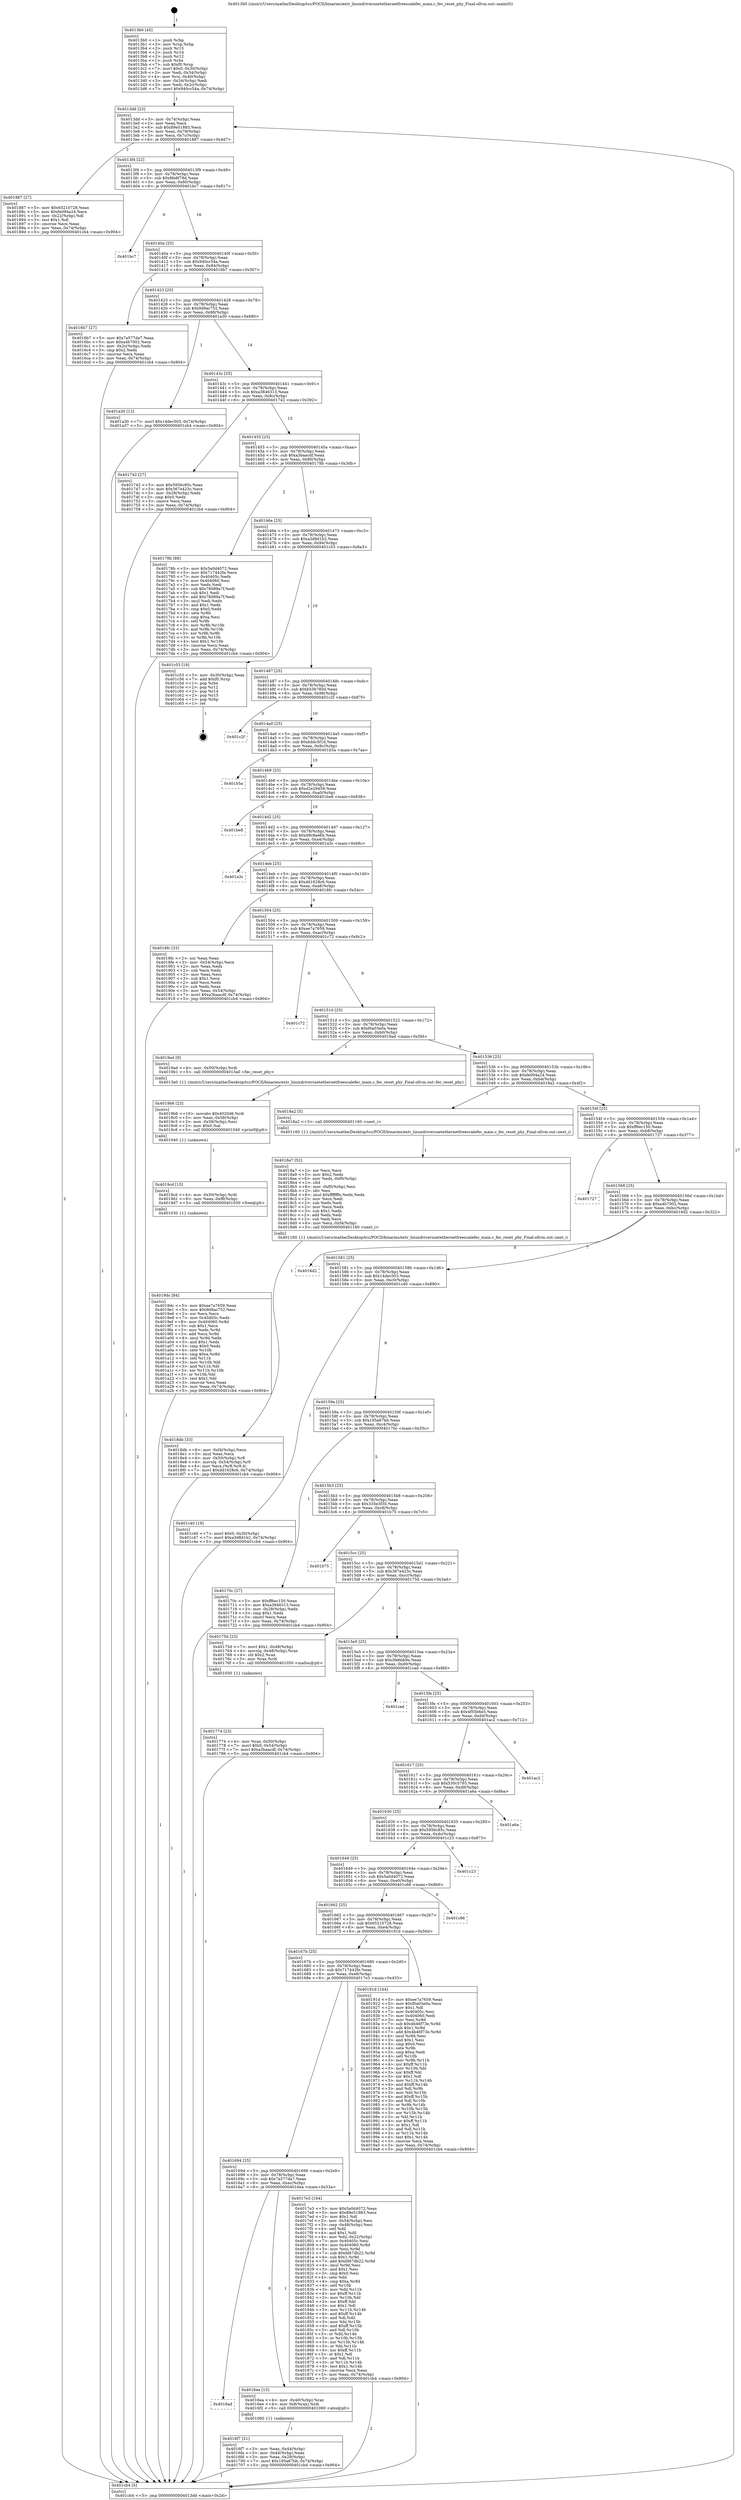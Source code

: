 digraph "0x4013b0" {
  label = "0x4013b0 (/mnt/c/Users/mathe/Desktop/tcc/POCII/binaries/extr_linuxdriversnetethernetfreescalefec_main.c_fec_reset_phy_Final-ollvm.out::main(0))"
  labelloc = "t"
  node[shape=record]

  Entry [label="",width=0.3,height=0.3,shape=circle,fillcolor=black,style=filled]
  "0x4013dd" [label="{
     0x4013dd [23]\l
     | [instrs]\l
     &nbsp;&nbsp;0x4013dd \<+3\>: mov -0x74(%rbp),%eax\l
     &nbsp;&nbsp;0x4013e0 \<+2\>: mov %eax,%ecx\l
     &nbsp;&nbsp;0x4013e2 \<+6\>: sub $0x89e51883,%ecx\l
     &nbsp;&nbsp;0x4013e8 \<+3\>: mov %eax,-0x78(%rbp)\l
     &nbsp;&nbsp;0x4013eb \<+3\>: mov %ecx,-0x7c(%rbp)\l
     &nbsp;&nbsp;0x4013ee \<+6\>: je 0000000000401887 \<main+0x4d7\>\l
  }"]
  "0x401887" [label="{
     0x401887 [27]\l
     | [instrs]\l
     &nbsp;&nbsp;0x401887 \<+5\>: mov $0x65210728,%eax\l
     &nbsp;&nbsp;0x40188c \<+5\>: mov $0xfe094a24,%ecx\l
     &nbsp;&nbsp;0x401891 \<+3\>: mov -0x22(%rbp),%dl\l
     &nbsp;&nbsp;0x401894 \<+3\>: test $0x1,%dl\l
     &nbsp;&nbsp;0x401897 \<+3\>: cmovne %ecx,%eax\l
     &nbsp;&nbsp;0x40189a \<+3\>: mov %eax,-0x74(%rbp)\l
     &nbsp;&nbsp;0x40189d \<+5\>: jmp 0000000000401cb4 \<main+0x904\>\l
  }"]
  "0x4013f4" [label="{
     0x4013f4 [22]\l
     | [instrs]\l
     &nbsp;&nbsp;0x4013f4 \<+5\>: jmp 00000000004013f9 \<main+0x49\>\l
     &nbsp;&nbsp;0x4013f9 \<+3\>: mov -0x78(%rbp),%eax\l
     &nbsp;&nbsp;0x4013fc \<+5\>: sub $0x8fe8f78d,%eax\l
     &nbsp;&nbsp;0x401401 \<+3\>: mov %eax,-0x80(%rbp)\l
     &nbsp;&nbsp;0x401404 \<+6\>: je 0000000000401bc7 \<main+0x817\>\l
  }"]
  Exit [label="",width=0.3,height=0.3,shape=circle,fillcolor=black,style=filled,peripheries=2]
  "0x401bc7" [label="{
     0x401bc7\l
  }", style=dashed]
  "0x40140a" [label="{
     0x40140a [25]\l
     | [instrs]\l
     &nbsp;&nbsp;0x40140a \<+5\>: jmp 000000000040140f \<main+0x5f\>\l
     &nbsp;&nbsp;0x40140f \<+3\>: mov -0x78(%rbp),%eax\l
     &nbsp;&nbsp;0x401412 \<+5\>: sub $0x940cc54a,%eax\l
     &nbsp;&nbsp;0x401417 \<+6\>: mov %eax,-0x84(%rbp)\l
     &nbsp;&nbsp;0x40141d \<+6\>: je 00000000004016b7 \<main+0x307\>\l
  }"]
  "0x4019dc" [label="{
     0x4019dc [84]\l
     | [instrs]\l
     &nbsp;&nbsp;0x4019dc \<+5\>: mov $0xee7a7659,%eax\l
     &nbsp;&nbsp;0x4019e1 \<+5\>: mov $0x9d9ac752,%esi\l
     &nbsp;&nbsp;0x4019e6 \<+2\>: xor %ecx,%ecx\l
     &nbsp;&nbsp;0x4019e8 \<+7\>: mov 0x40405c,%edx\l
     &nbsp;&nbsp;0x4019ef \<+8\>: mov 0x404060,%r8d\l
     &nbsp;&nbsp;0x4019f7 \<+3\>: sub $0x1,%ecx\l
     &nbsp;&nbsp;0x4019fa \<+3\>: mov %edx,%r9d\l
     &nbsp;&nbsp;0x4019fd \<+3\>: add %ecx,%r9d\l
     &nbsp;&nbsp;0x401a00 \<+4\>: imul %r9d,%edx\l
     &nbsp;&nbsp;0x401a04 \<+3\>: and $0x1,%edx\l
     &nbsp;&nbsp;0x401a07 \<+3\>: cmp $0x0,%edx\l
     &nbsp;&nbsp;0x401a0a \<+4\>: sete %r10b\l
     &nbsp;&nbsp;0x401a0e \<+4\>: cmp $0xa,%r8d\l
     &nbsp;&nbsp;0x401a12 \<+4\>: setl %r11b\l
     &nbsp;&nbsp;0x401a16 \<+3\>: mov %r10b,%bl\l
     &nbsp;&nbsp;0x401a19 \<+3\>: and %r11b,%bl\l
     &nbsp;&nbsp;0x401a1c \<+3\>: xor %r11b,%r10b\l
     &nbsp;&nbsp;0x401a1f \<+3\>: or %r10b,%bl\l
     &nbsp;&nbsp;0x401a22 \<+3\>: test $0x1,%bl\l
     &nbsp;&nbsp;0x401a25 \<+3\>: cmovne %esi,%eax\l
     &nbsp;&nbsp;0x401a28 \<+3\>: mov %eax,-0x74(%rbp)\l
     &nbsp;&nbsp;0x401a2b \<+5\>: jmp 0000000000401cb4 \<main+0x904\>\l
  }"]
  "0x4016b7" [label="{
     0x4016b7 [27]\l
     | [instrs]\l
     &nbsp;&nbsp;0x4016b7 \<+5\>: mov $0x7a577da7,%eax\l
     &nbsp;&nbsp;0x4016bc \<+5\>: mov $0xa4b7002,%ecx\l
     &nbsp;&nbsp;0x4016c1 \<+3\>: mov -0x2c(%rbp),%edx\l
     &nbsp;&nbsp;0x4016c4 \<+3\>: cmp $0x2,%edx\l
     &nbsp;&nbsp;0x4016c7 \<+3\>: cmovne %ecx,%eax\l
     &nbsp;&nbsp;0x4016ca \<+3\>: mov %eax,-0x74(%rbp)\l
     &nbsp;&nbsp;0x4016cd \<+5\>: jmp 0000000000401cb4 \<main+0x904\>\l
  }"]
  "0x401423" [label="{
     0x401423 [25]\l
     | [instrs]\l
     &nbsp;&nbsp;0x401423 \<+5\>: jmp 0000000000401428 \<main+0x78\>\l
     &nbsp;&nbsp;0x401428 \<+3\>: mov -0x78(%rbp),%eax\l
     &nbsp;&nbsp;0x40142b \<+5\>: sub $0x9d9ac752,%eax\l
     &nbsp;&nbsp;0x401430 \<+6\>: mov %eax,-0x88(%rbp)\l
     &nbsp;&nbsp;0x401436 \<+6\>: je 0000000000401a30 \<main+0x680\>\l
  }"]
  "0x401cb4" [label="{
     0x401cb4 [5]\l
     | [instrs]\l
     &nbsp;&nbsp;0x401cb4 \<+5\>: jmp 00000000004013dd \<main+0x2d\>\l
  }"]
  "0x4013b0" [label="{
     0x4013b0 [45]\l
     | [instrs]\l
     &nbsp;&nbsp;0x4013b0 \<+1\>: push %rbp\l
     &nbsp;&nbsp;0x4013b1 \<+3\>: mov %rsp,%rbp\l
     &nbsp;&nbsp;0x4013b4 \<+2\>: push %r15\l
     &nbsp;&nbsp;0x4013b6 \<+2\>: push %r14\l
     &nbsp;&nbsp;0x4013b8 \<+2\>: push %r12\l
     &nbsp;&nbsp;0x4013ba \<+1\>: push %rbx\l
     &nbsp;&nbsp;0x4013bb \<+7\>: sub $0xf0,%rsp\l
     &nbsp;&nbsp;0x4013c2 \<+7\>: movl $0x0,-0x30(%rbp)\l
     &nbsp;&nbsp;0x4013c9 \<+3\>: mov %edi,-0x34(%rbp)\l
     &nbsp;&nbsp;0x4013cc \<+4\>: mov %rsi,-0x40(%rbp)\l
     &nbsp;&nbsp;0x4013d0 \<+3\>: mov -0x34(%rbp),%edi\l
     &nbsp;&nbsp;0x4013d3 \<+3\>: mov %edi,-0x2c(%rbp)\l
     &nbsp;&nbsp;0x4013d6 \<+7\>: movl $0x940cc54a,-0x74(%rbp)\l
  }"]
  "0x4019cd" [label="{
     0x4019cd [15]\l
     | [instrs]\l
     &nbsp;&nbsp;0x4019cd \<+4\>: mov -0x50(%rbp),%rdi\l
     &nbsp;&nbsp;0x4019d1 \<+6\>: mov %eax,-0xf8(%rbp)\l
     &nbsp;&nbsp;0x4019d7 \<+5\>: call 0000000000401030 \<free@plt\>\l
     | [calls]\l
     &nbsp;&nbsp;0x401030 \{1\} (unknown)\l
  }"]
  "0x401a30" [label="{
     0x401a30 [12]\l
     | [instrs]\l
     &nbsp;&nbsp;0x401a30 \<+7\>: movl $0x14dec503,-0x74(%rbp)\l
     &nbsp;&nbsp;0x401a37 \<+5\>: jmp 0000000000401cb4 \<main+0x904\>\l
  }"]
  "0x40143c" [label="{
     0x40143c [25]\l
     | [instrs]\l
     &nbsp;&nbsp;0x40143c \<+5\>: jmp 0000000000401441 \<main+0x91\>\l
     &nbsp;&nbsp;0x401441 \<+3\>: mov -0x78(%rbp),%eax\l
     &nbsp;&nbsp;0x401444 \<+5\>: sub $0xa3846313,%eax\l
     &nbsp;&nbsp;0x401449 \<+6\>: mov %eax,-0x8c(%rbp)\l
     &nbsp;&nbsp;0x40144f \<+6\>: je 0000000000401742 \<main+0x392\>\l
  }"]
  "0x4019b6" [label="{
     0x4019b6 [23]\l
     | [instrs]\l
     &nbsp;&nbsp;0x4019b6 \<+10\>: movabs $0x4020d6,%rdi\l
     &nbsp;&nbsp;0x4019c0 \<+3\>: mov %eax,-0x58(%rbp)\l
     &nbsp;&nbsp;0x4019c3 \<+3\>: mov -0x58(%rbp),%esi\l
     &nbsp;&nbsp;0x4019c6 \<+2\>: mov $0x0,%al\l
     &nbsp;&nbsp;0x4019c8 \<+5\>: call 0000000000401040 \<printf@plt\>\l
     | [calls]\l
     &nbsp;&nbsp;0x401040 \{1\} (unknown)\l
  }"]
  "0x401742" [label="{
     0x401742 [27]\l
     | [instrs]\l
     &nbsp;&nbsp;0x401742 \<+5\>: mov $0x5956c85c,%eax\l
     &nbsp;&nbsp;0x401747 \<+5\>: mov $0x367e423c,%ecx\l
     &nbsp;&nbsp;0x40174c \<+3\>: mov -0x28(%rbp),%edx\l
     &nbsp;&nbsp;0x40174f \<+3\>: cmp $0x0,%edx\l
     &nbsp;&nbsp;0x401752 \<+3\>: cmove %ecx,%eax\l
     &nbsp;&nbsp;0x401755 \<+3\>: mov %eax,-0x74(%rbp)\l
     &nbsp;&nbsp;0x401758 \<+5\>: jmp 0000000000401cb4 \<main+0x904\>\l
  }"]
  "0x401455" [label="{
     0x401455 [25]\l
     | [instrs]\l
     &nbsp;&nbsp;0x401455 \<+5\>: jmp 000000000040145a \<main+0xaa\>\l
     &nbsp;&nbsp;0x40145a \<+3\>: mov -0x78(%rbp),%eax\l
     &nbsp;&nbsp;0x40145d \<+5\>: sub $0xa3baacdf,%eax\l
     &nbsp;&nbsp;0x401462 \<+6\>: mov %eax,-0x90(%rbp)\l
     &nbsp;&nbsp;0x401468 \<+6\>: je 000000000040178b \<main+0x3db\>\l
  }"]
  "0x4018db" [label="{
     0x4018db [33]\l
     | [instrs]\l
     &nbsp;&nbsp;0x4018db \<+6\>: mov -0xf4(%rbp),%ecx\l
     &nbsp;&nbsp;0x4018e1 \<+3\>: imul %eax,%ecx\l
     &nbsp;&nbsp;0x4018e4 \<+4\>: mov -0x50(%rbp),%r8\l
     &nbsp;&nbsp;0x4018e8 \<+4\>: movslq -0x54(%rbp),%r9\l
     &nbsp;&nbsp;0x4018ec \<+4\>: mov %ecx,(%r8,%r9,4)\l
     &nbsp;&nbsp;0x4018f0 \<+7\>: movl $0xdd1628c6,-0x74(%rbp)\l
     &nbsp;&nbsp;0x4018f7 \<+5\>: jmp 0000000000401cb4 \<main+0x904\>\l
  }"]
  "0x40178b" [label="{
     0x40178b [88]\l
     | [instrs]\l
     &nbsp;&nbsp;0x40178b \<+5\>: mov $0x5a0d4072,%eax\l
     &nbsp;&nbsp;0x401790 \<+5\>: mov $0x717442fe,%ecx\l
     &nbsp;&nbsp;0x401795 \<+7\>: mov 0x40405c,%edx\l
     &nbsp;&nbsp;0x40179c \<+7\>: mov 0x404060,%esi\l
     &nbsp;&nbsp;0x4017a3 \<+2\>: mov %edx,%edi\l
     &nbsp;&nbsp;0x4017a5 \<+6\>: sub $0x76089a7f,%edi\l
     &nbsp;&nbsp;0x4017ab \<+3\>: sub $0x1,%edi\l
     &nbsp;&nbsp;0x4017ae \<+6\>: add $0x76089a7f,%edi\l
     &nbsp;&nbsp;0x4017b4 \<+3\>: imul %edi,%edx\l
     &nbsp;&nbsp;0x4017b7 \<+3\>: and $0x1,%edx\l
     &nbsp;&nbsp;0x4017ba \<+3\>: cmp $0x0,%edx\l
     &nbsp;&nbsp;0x4017bd \<+4\>: sete %r8b\l
     &nbsp;&nbsp;0x4017c1 \<+3\>: cmp $0xa,%esi\l
     &nbsp;&nbsp;0x4017c4 \<+4\>: setl %r9b\l
     &nbsp;&nbsp;0x4017c8 \<+3\>: mov %r8b,%r10b\l
     &nbsp;&nbsp;0x4017cb \<+3\>: and %r9b,%r10b\l
     &nbsp;&nbsp;0x4017ce \<+3\>: xor %r9b,%r8b\l
     &nbsp;&nbsp;0x4017d1 \<+3\>: or %r8b,%r10b\l
     &nbsp;&nbsp;0x4017d4 \<+4\>: test $0x1,%r10b\l
     &nbsp;&nbsp;0x4017d8 \<+3\>: cmovne %ecx,%eax\l
     &nbsp;&nbsp;0x4017db \<+3\>: mov %eax,-0x74(%rbp)\l
     &nbsp;&nbsp;0x4017de \<+5\>: jmp 0000000000401cb4 \<main+0x904\>\l
  }"]
  "0x40146e" [label="{
     0x40146e [25]\l
     | [instrs]\l
     &nbsp;&nbsp;0x40146e \<+5\>: jmp 0000000000401473 \<main+0xc3\>\l
     &nbsp;&nbsp;0x401473 \<+3\>: mov -0x78(%rbp),%eax\l
     &nbsp;&nbsp;0x401476 \<+5\>: sub $0xa3d8d1b2,%eax\l
     &nbsp;&nbsp;0x40147b \<+6\>: mov %eax,-0x94(%rbp)\l
     &nbsp;&nbsp;0x401481 \<+6\>: je 0000000000401c53 \<main+0x8a3\>\l
  }"]
  "0x4018a7" [label="{
     0x4018a7 [52]\l
     | [instrs]\l
     &nbsp;&nbsp;0x4018a7 \<+2\>: xor %ecx,%ecx\l
     &nbsp;&nbsp;0x4018a9 \<+5\>: mov $0x2,%edx\l
     &nbsp;&nbsp;0x4018ae \<+6\>: mov %edx,-0xf0(%rbp)\l
     &nbsp;&nbsp;0x4018b4 \<+1\>: cltd\l
     &nbsp;&nbsp;0x4018b5 \<+6\>: mov -0xf0(%rbp),%esi\l
     &nbsp;&nbsp;0x4018bb \<+2\>: idiv %esi\l
     &nbsp;&nbsp;0x4018bd \<+6\>: imul $0xfffffffe,%edx,%edx\l
     &nbsp;&nbsp;0x4018c3 \<+2\>: mov %ecx,%edi\l
     &nbsp;&nbsp;0x4018c5 \<+2\>: sub %edx,%edi\l
     &nbsp;&nbsp;0x4018c7 \<+2\>: mov %ecx,%edx\l
     &nbsp;&nbsp;0x4018c9 \<+3\>: sub $0x1,%edx\l
     &nbsp;&nbsp;0x4018cc \<+2\>: add %edx,%edi\l
     &nbsp;&nbsp;0x4018ce \<+2\>: sub %edi,%ecx\l
     &nbsp;&nbsp;0x4018d0 \<+6\>: mov %ecx,-0xf4(%rbp)\l
     &nbsp;&nbsp;0x4018d6 \<+5\>: call 0000000000401160 \<next_i\>\l
     | [calls]\l
     &nbsp;&nbsp;0x401160 \{1\} (/mnt/c/Users/mathe/Desktop/tcc/POCII/binaries/extr_linuxdriversnetethernetfreescalefec_main.c_fec_reset_phy_Final-ollvm.out::next_i)\l
  }"]
  "0x401c53" [label="{
     0x401c53 [19]\l
     | [instrs]\l
     &nbsp;&nbsp;0x401c53 \<+3\>: mov -0x30(%rbp),%eax\l
     &nbsp;&nbsp;0x401c56 \<+7\>: add $0xf0,%rsp\l
     &nbsp;&nbsp;0x401c5d \<+1\>: pop %rbx\l
     &nbsp;&nbsp;0x401c5e \<+2\>: pop %r12\l
     &nbsp;&nbsp;0x401c60 \<+2\>: pop %r14\l
     &nbsp;&nbsp;0x401c62 \<+2\>: pop %r15\l
     &nbsp;&nbsp;0x401c64 \<+1\>: pop %rbp\l
     &nbsp;&nbsp;0x401c65 \<+1\>: ret\l
  }"]
  "0x401487" [label="{
     0x401487 [25]\l
     | [instrs]\l
     &nbsp;&nbsp;0x401487 \<+5\>: jmp 000000000040148c \<main+0xdc\>\l
     &nbsp;&nbsp;0x40148c \<+3\>: mov -0x78(%rbp),%eax\l
     &nbsp;&nbsp;0x40148f \<+5\>: sub $0xb536780d,%eax\l
     &nbsp;&nbsp;0x401494 \<+6\>: mov %eax,-0x98(%rbp)\l
     &nbsp;&nbsp;0x40149a \<+6\>: je 0000000000401c2f \<main+0x87f\>\l
  }"]
  "0x401774" [label="{
     0x401774 [23]\l
     | [instrs]\l
     &nbsp;&nbsp;0x401774 \<+4\>: mov %rax,-0x50(%rbp)\l
     &nbsp;&nbsp;0x401778 \<+7\>: movl $0x0,-0x54(%rbp)\l
     &nbsp;&nbsp;0x40177f \<+7\>: movl $0xa3baacdf,-0x74(%rbp)\l
     &nbsp;&nbsp;0x401786 \<+5\>: jmp 0000000000401cb4 \<main+0x904\>\l
  }"]
  "0x401c2f" [label="{
     0x401c2f\l
  }", style=dashed]
  "0x4014a0" [label="{
     0x4014a0 [25]\l
     | [instrs]\l
     &nbsp;&nbsp;0x4014a0 \<+5\>: jmp 00000000004014a5 \<main+0xf5\>\l
     &nbsp;&nbsp;0x4014a5 \<+3\>: mov -0x78(%rbp),%eax\l
     &nbsp;&nbsp;0x4014a8 \<+5\>: sub $0xbddc5f1d,%eax\l
     &nbsp;&nbsp;0x4014ad \<+6\>: mov %eax,-0x9c(%rbp)\l
     &nbsp;&nbsp;0x4014b3 \<+6\>: je 0000000000401b5a \<main+0x7aa\>\l
  }"]
  "0x4016f7" [label="{
     0x4016f7 [21]\l
     | [instrs]\l
     &nbsp;&nbsp;0x4016f7 \<+3\>: mov %eax,-0x44(%rbp)\l
     &nbsp;&nbsp;0x4016fa \<+3\>: mov -0x44(%rbp),%eax\l
     &nbsp;&nbsp;0x4016fd \<+3\>: mov %eax,-0x28(%rbp)\l
     &nbsp;&nbsp;0x401700 \<+7\>: movl $0x195a67bb,-0x74(%rbp)\l
     &nbsp;&nbsp;0x401707 \<+5\>: jmp 0000000000401cb4 \<main+0x904\>\l
  }"]
  "0x401b5a" [label="{
     0x401b5a\l
  }", style=dashed]
  "0x4014b9" [label="{
     0x4014b9 [25]\l
     | [instrs]\l
     &nbsp;&nbsp;0x4014b9 \<+5\>: jmp 00000000004014be \<main+0x10e\>\l
     &nbsp;&nbsp;0x4014be \<+3\>: mov -0x78(%rbp),%eax\l
     &nbsp;&nbsp;0x4014c1 \<+5\>: sub $0xd2e29459,%eax\l
     &nbsp;&nbsp;0x4014c6 \<+6\>: mov %eax,-0xa0(%rbp)\l
     &nbsp;&nbsp;0x4014cc \<+6\>: je 0000000000401be8 \<main+0x838\>\l
  }"]
  "0x4016ad" [label="{
     0x4016ad\l
  }", style=dashed]
  "0x401be8" [label="{
     0x401be8\l
  }", style=dashed]
  "0x4014d2" [label="{
     0x4014d2 [25]\l
     | [instrs]\l
     &nbsp;&nbsp;0x4014d2 \<+5\>: jmp 00000000004014d7 \<main+0x127\>\l
     &nbsp;&nbsp;0x4014d7 \<+3\>: mov -0x78(%rbp),%eax\l
     &nbsp;&nbsp;0x4014da \<+5\>: sub $0xd9c8ae6b,%eax\l
     &nbsp;&nbsp;0x4014df \<+6\>: mov %eax,-0xa4(%rbp)\l
     &nbsp;&nbsp;0x4014e5 \<+6\>: je 0000000000401a3c \<main+0x68c\>\l
  }"]
  "0x4016ea" [label="{
     0x4016ea [13]\l
     | [instrs]\l
     &nbsp;&nbsp;0x4016ea \<+4\>: mov -0x40(%rbp),%rax\l
     &nbsp;&nbsp;0x4016ee \<+4\>: mov 0x8(%rax),%rdi\l
     &nbsp;&nbsp;0x4016f2 \<+5\>: call 0000000000401060 \<atoi@plt\>\l
     | [calls]\l
     &nbsp;&nbsp;0x401060 \{1\} (unknown)\l
  }"]
  "0x401a3c" [label="{
     0x401a3c\l
  }", style=dashed]
  "0x4014eb" [label="{
     0x4014eb [25]\l
     | [instrs]\l
     &nbsp;&nbsp;0x4014eb \<+5\>: jmp 00000000004014f0 \<main+0x140\>\l
     &nbsp;&nbsp;0x4014f0 \<+3\>: mov -0x78(%rbp),%eax\l
     &nbsp;&nbsp;0x4014f3 \<+5\>: sub $0xdd1628c6,%eax\l
     &nbsp;&nbsp;0x4014f8 \<+6\>: mov %eax,-0xa8(%rbp)\l
     &nbsp;&nbsp;0x4014fe \<+6\>: je 00000000004018fc \<main+0x54c\>\l
  }"]
  "0x401694" [label="{
     0x401694 [25]\l
     | [instrs]\l
     &nbsp;&nbsp;0x401694 \<+5\>: jmp 0000000000401699 \<main+0x2e9\>\l
     &nbsp;&nbsp;0x401699 \<+3\>: mov -0x78(%rbp),%eax\l
     &nbsp;&nbsp;0x40169c \<+5\>: sub $0x7a577da7,%eax\l
     &nbsp;&nbsp;0x4016a1 \<+6\>: mov %eax,-0xec(%rbp)\l
     &nbsp;&nbsp;0x4016a7 \<+6\>: je 00000000004016ea \<main+0x33a\>\l
  }"]
  "0x4018fc" [label="{
     0x4018fc [33]\l
     | [instrs]\l
     &nbsp;&nbsp;0x4018fc \<+2\>: xor %eax,%eax\l
     &nbsp;&nbsp;0x4018fe \<+3\>: mov -0x54(%rbp),%ecx\l
     &nbsp;&nbsp;0x401901 \<+2\>: mov %eax,%edx\l
     &nbsp;&nbsp;0x401903 \<+2\>: sub %ecx,%edx\l
     &nbsp;&nbsp;0x401905 \<+2\>: mov %eax,%ecx\l
     &nbsp;&nbsp;0x401907 \<+3\>: sub $0x1,%ecx\l
     &nbsp;&nbsp;0x40190a \<+2\>: add %ecx,%edx\l
     &nbsp;&nbsp;0x40190c \<+2\>: sub %edx,%eax\l
     &nbsp;&nbsp;0x40190e \<+3\>: mov %eax,-0x54(%rbp)\l
     &nbsp;&nbsp;0x401911 \<+7\>: movl $0xa3baacdf,-0x74(%rbp)\l
     &nbsp;&nbsp;0x401918 \<+5\>: jmp 0000000000401cb4 \<main+0x904\>\l
  }"]
  "0x401504" [label="{
     0x401504 [25]\l
     | [instrs]\l
     &nbsp;&nbsp;0x401504 \<+5\>: jmp 0000000000401509 \<main+0x159\>\l
     &nbsp;&nbsp;0x401509 \<+3\>: mov -0x78(%rbp),%eax\l
     &nbsp;&nbsp;0x40150c \<+5\>: sub $0xee7a7659,%eax\l
     &nbsp;&nbsp;0x401511 \<+6\>: mov %eax,-0xac(%rbp)\l
     &nbsp;&nbsp;0x401517 \<+6\>: je 0000000000401c72 \<main+0x8c2\>\l
  }"]
  "0x4017e3" [label="{
     0x4017e3 [164]\l
     | [instrs]\l
     &nbsp;&nbsp;0x4017e3 \<+5\>: mov $0x5a0d4072,%eax\l
     &nbsp;&nbsp;0x4017e8 \<+5\>: mov $0x89e51883,%ecx\l
     &nbsp;&nbsp;0x4017ed \<+2\>: mov $0x1,%dl\l
     &nbsp;&nbsp;0x4017ef \<+3\>: mov -0x54(%rbp),%esi\l
     &nbsp;&nbsp;0x4017f2 \<+3\>: cmp -0x48(%rbp),%esi\l
     &nbsp;&nbsp;0x4017f5 \<+4\>: setl %dil\l
     &nbsp;&nbsp;0x4017f9 \<+4\>: and $0x1,%dil\l
     &nbsp;&nbsp;0x4017fd \<+4\>: mov %dil,-0x22(%rbp)\l
     &nbsp;&nbsp;0x401801 \<+7\>: mov 0x40405c,%esi\l
     &nbsp;&nbsp;0x401808 \<+8\>: mov 0x404060,%r8d\l
     &nbsp;&nbsp;0x401810 \<+3\>: mov %esi,%r9d\l
     &nbsp;&nbsp;0x401813 \<+7\>: sub $0xfd67db22,%r9d\l
     &nbsp;&nbsp;0x40181a \<+4\>: sub $0x1,%r9d\l
     &nbsp;&nbsp;0x40181e \<+7\>: add $0xfd67db22,%r9d\l
     &nbsp;&nbsp;0x401825 \<+4\>: imul %r9d,%esi\l
     &nbsp;&nbsp;0x401829 \<+3\>: and $0x1,%esi\l
     &nbsp;&nbsp;0x40182c \<+3\>: cmp $0x0,%esi\l
     &nbsp;&nbsp;0x40182f \<+4\>: sete %dil\l
     &nbsp;&nbsp;0x401833 \<+4\>: cmp $0xa,%r8d\l
     &nbsp;&nbsp;0x401837 \<+4\>: setl %r10b\l
     &nbsp;&nbsp;0x40183b \<+3\>: mov %dil,%r11b\l
     &nbsp;&nbsp;0x40183e \<+4\>: xor $0xff,%r11b\l
     &nbsp;&nbsp;0x401842 \<+3\>: mov %r10b,%bl\l
     &nbsp;&nbsp;0x401845 \<+3\>: xor $0xff,%bl\l
     &nbsp;&nbsp;0x401848 \<+3\>: xor $0x1,%dl\l
     &nbsp;&nbsp;0x40184b \<+3\>: mov %r11b,%r14b\l
     &nbsp;&nbsp;0x40184e \<+4\>: and $0xff,%r14b\l
     &nbsp;&nbsp;0x401852 \<+3\>: and %dl,%dil\l
     &nbsp;&nbsp;0x401855 \<+3\>: mov %bl,%r15b\l
     &nbsp;&nbsp;0x401858 \<+4\>: and $0xff,%r15b\l
     &nbsp;&nbsp;0x40185c \<+3\>: and %dl,%r10b\l
     &nbsp;&nbsp;0x40185f \<+3\>: or %dil,%r14b\l
     &nbsp;&nbsp;0x401862 \<+3\>: or %r10b,%r15b\l
     &nbsp;&nbsp;0x401865 \<+3\>: xor %r15b,%r14b\l
     &nbsp;&nbsp;0x401868 \<+3\>: or %bl,%r11b\l
     &nbsp;&nbsp;0x40186b \<+4\>: xor $0xff,%r11b\l
     &nbsp;&nbsp;0x40186f \<+3\>: or $0x1,%dl\l
     &nbsp;&nbsp;0x401872 \<+3\>: and %dl,%r11b\l
     &nbsp;&nbsp;0x401875 \<+3\>: or %r11b,%r14b\l
     &nbsp;&nbsp;0x401878 \<+4\>: test $0x1,%r14b\l
     &nbsp;&nbsp;0x40187c \<+3\>: cmovne %ecx,%eax\l
     &nbsp;&nbsp;0x40187f \<+3\>: mov %eax,-0x74(%rbp)\l
     &nbsp;&nbsp;0x401882 \<+5\>: jmp 0000000000401cb4 \<main+0x904\>\l
  }"]
  "0x401c72" [label="{
     0x401c72\l
  }", style=dashed]
  "0x40151d" [label="{
     0x40151d [25]\l
     | [instrs]\l
     &nbsp;&nbsp;0x40151d \<+5\>: jmp 0000000000401522 \<main+0x172\>\l
     &nbsp;&nbsp;0x401522 \<+3\>: mov -0x78(%rbp),%eax\l
     &nbsp;&nbsp;0x401525 \<+5\>: sub $0xf0a03e0a,%eax\l
     &nbsp;&nbsp;0x40152a \<+6\>: mov %eax,-0xb0(%rbp)\l
     &nbsp;&nbsp;0x401530 \<+6\>: je 00000000004019ad \<main+0x5fd\>\l
  }"]
  "0x40167b" [label="{
     0x40167b [25]\l
     | [instrs]\l
     &nbsp;&nbsp;0x40167b \<+5\>: jmp 0000000000401680 \<main+0x2d0\>\l
     &nbsp;&nbsp;0x401680 \<+3\>: mov -0x78(%rbp),%eax\l
     &nbsp;&nbsp;0x401683 \<+5\>: sub $0x717442fe,%eax\l
     &nbsp;&nbsp;0x401688 \<+6\>: mov %eax,-0xe8(%rbp)\l
     &nbsp;&nbsp;0x40168e \<+6\>: je 00000000004017e3 \<main+0x433\>\l
  }"]
  "0x4019ad" [label="{
     0x4019ad [9]\l
     | [instrs]\l
     &nbsp;&nbsp;0x4019ad \<+4\>: mov -0x50(%rbp),%rdi\l
     &nbsp;&nbsp;0x4019b1 \<+5\>: call 00000000004013a0 \<fec_reset_phy\>\l
     | [calls]\l
     &nbsp;&nbsp;0x4013a0 \{1\} (/mnt/c/Users/mathe/Desktop/tcc/POCII/binaries/extr_linuxdriversnetethernetfreescalefec_main.c_fec_reset_phy_Final-ollvm.out::fec_reset_phy)\l
  }"]
  "0x401536" [label="{
     0x401536 [25]\l
     | [instrs]\l
     &nbsp;&nbsp;0x401536 \<+5\>: jmp 000000000040153b \<main+0x18b\>\l
     &nbsp;&nbsp;0x40153b \<+3\>: mov -0x78(%rbp),%eax\l
     &nbsp;&nbsp;0x40153e \<+5\>: sub $0xfe094a24,%eax\l
     &nbsp;&nbsp;0x401543 \<+6\>: mov %eax,-0xb4(%rbp)\l
     &nbsp;&nbsp;0x401549 \<+6\>: je 00000000004018a2 \<main+0x4f2\>\l
  }"]
  "0x40191d" [label="{
     0x40191d [144]\l
     | [instrs]\l
     &nbsp;&nbsp;0x40191d \<+5\>: mov $0xee7a7659,%eax\l
     &nbsp;&nbsp;0x401922 \<+5\>: mov $0xf0a03e0a,%ecx\l
     &nbsp;&nbsp;0x401927 \<+2\>: mov $0x1,%dl\l
     &nbsp;&nbsp;0x401929 \<+7\>: mov 0x40405c,%esi\l
     &nbsp;&nbsp;0x401930 \<+7\>: mov 0x404060,%edi\l
     &nbsp;&nbsp;0x401937 \<+3\>: mov %esi,%r8d\l
     &nbsp;&nbsp;0x40193a \<+7\>: sub $0x4b46f73e,%r8d\l
     &nbsp;&nbsp;0x401941 \<+4\>: sub $0x1,%r8d\l
     &nbsp;&nbsp;0x401945 \<+7\>: add $0x4b46f73e,%r8d\l
     &nbsp;&nbsp;0x40194c \<+4\>: imul %r8d,%esi\l
     &nbsp;&nbsp;0x401950 \<+3\>: and $0x1,%esi\l
     &nbsp;&nbsp;0x401953 \<+3\>: cmp $0x0,%esi\l
     &nbsp;&nbsp;0x401956 \<+4\>: sete %r9b\l
     &nbsp;&nbsp;0x40195a \<+3\>: cmp $0xa,%edi\l
     &nbsp;&nbsp;0x40195d \<+4\>: setl %r10b\l
     &nbsp;&nbsp;0x401961 \<+3\>: mov %r9b,%r11b\l
     &nbsp;&nbsp;0x401964 \<+4\>: xor $0xff,%r11b\l
     &nbsp;&nbsp;0x401968 \<+3\>: mov %r10b,%bl\l
     &nbsp;&nbsp;0x40196b \<+3\>: xor $0xff,%bl\l
     &nbsp;&nbsp;0x40196e \<+3\>: xor $0x1,%dl\l
     &nbsp;&nbsp;0x401971 \<+3\>: mov %r11b,%r14b\l
     &nbsp;&nbsp;0x401974 \<+4\>: and $0xff,%r14b\l
     &nbsp;&nbsp;0x401978 \<+3\>: and %dl,%r9b\l
     &nbsp;&nbsp;0x40197b \<+3\>: mov %bl,%r15b\l
     &nbsp;&nbsp;0x40197e \<+4\>: and $0xff,%r15b\l
     &nbsp;&nbsp;0x401982 \<+3\>: and %dl,%r10b\l
     &nbsp;&nbsp;0x401985 \<+3\>: or %r9b,%r14b\l
     &nbsp;&nbsp;0x401988 \<+3\>: or %r10b,%r15b\l
     &nbsp;&nbsp;0x40198b \<+3\>: xor %r15b,%r14b\l
     &nbsp;&nbsp;0x40198e \<+3\>: or %bl,%r11b\l
     &nbsp;&nbsp;0x401991 \<+4\>: xor $0xff,%r11b\l
     &nbsp;&nbsp;0x401995 \<+3\>: or $0x1,%dl\l
     &nbsp;&nbsp;0x401998 \<+3\>: and %dl,%r11b\l
     &nbsp;&nbsp;0x40199b \<+3\>: or %r11b,%r14b\l
     &nbsp;&nbsp;0x40199e \<+4\>: test $0x1,%r14b\l
     &nbsp;&nbsp;0x4019a2 \<+3\>: cmovne %ecx,%eax\l
     &nbsp;&nbsp;0x4019a5 \<+3\>: mov %eax,-0x74(%rbp)\l
     &nbsp;&nbsp;0x4019a8 \<+5\>: jmp 0000000000401cb4 \<main+0x904\>\l
  }"]
  "0x4018a2" [label="{
     0x4018a2 [5]\l
     | [instrs]\l
     &nbsp;&nbsp;0x4018a2 \<+5\>: call 0000000000401160 \<next_i\>\l
     | [calls]\l
     &nbsp;&nbsp;0x401160 \{1\} (/mnt/c/Users/mathe/Desktop/tcc/POCII/binaries/extr_linuxdriversnetethernetfreescalefec_main.c_fec_reset_phy_Final-ollvm.out::next_i)\l
  }"]
  "0x40154f" [label="{
     0x40154f [25]\l
     | [instrs]\l
     &nbsp;&nbsp;0x40154f \<+5\>: jmp 0000000000401554 \<main+0x1a4\>\l
     &nbsp;&nbsp;0x401554 \<+3\>: mov -0x78(%rbp),%eax\l
     &nbsp;&nbsp;0x401557 \<+5\>: sub $0xff6ec150,%eax\l
     &nbsp;&nbsp;0x40155c \<+6\>: mov %eax,-0xb8(%rbp)\l
     &nbsp;&nbsp;0x401562 \<+6\>: je 0000000000401727 \<main+0x377\>\l
  }"]
  "0x401662" [label="{
     0x401662 [25]\l
     | [instrs]\l
     &nbsp;&nbsp;0x401662 \<+5\>: jmp 0000000000401667 \<main+0x2b7\>\l
     &nbsp;&nbsp;0x401667 \<+3\>: mov -0x78(%rbp),%eax\l
     &nbsp;&nbsp;0x40166a \<+5\>: sub $0x65210728,%eax\l
     &nbsp;&nbsp;0x40166f \<+6\>: mov %eax,-0xe4(%rbp)\l
     &nbsp;&nbsp;0x401675 \<+6\>: je 000000000040191d \<main+0x56d\>\l
  }"]
  "0x401727" [label="{
     0x401727\l
  }", style=dashed]
  "0x401568" [label="{
     0x401568 [25]\l
     | [instrs]\l
     &nbsp;&nbsp;0x401568 \<+5\>: jmp 000000000040156d \<main+0x1bd\>\l
     &nbsp;&nbsp;0x40156d \<+3\>: mov -0x78(%rbp),%eax\l
     &nbsp;&nbsp;0x401570 \<+5\>: sub $0xa4b7002,%eax\l
     &nbsp;&nbsp;0x401575 \<+6\>: mov %eax,-0xbc(%rbp)\l
     &nbsp;&nbsp;0x40157b \<+6\>: je 00000000004016d2 \<main+0x322\>\l
  }"]
  "0x401c66" [label="{
     0x401c66\l
  }", style=dashed]
  "0x4016d2" [label="{
     0x4016d2\l
  }", style=dashed]
  "0x401581" [label="{
     0x401581 [25]\l
     | [instrs]\l
     &nbsp;&nbsp;0x401581 \<+5\>: jmp 0000000000401586 \<main+0x1d6\>\l
     &nbsp;&nbsp;0x401586 \<+3\>: mov -0x78(%rbp),%eax\l
     &nbsp;&nbsp;0x401589 \<+5\>: sub $0x14dec503,%eax\l
     &nbsp;&nbsp;0x40158e \<+6\>: mov %eax,-0xc0(%rbp)\l
     &nbsp;&nbsp;0x401594 \<+6\>: je 0000000000401c40 \<main+0x890\>\l
  }"]
  "0x401649" [label="{
     0x401649 [25]\l
     | [instrs]\l
     &nbsp;&nbsp;0x401649 \<+5\>: jmp 000000000040164e \<main+0x29e\>\l
     &nbsp;&nbsp;0x40164e \<+3\>: mov -0x78(%rbp),%eax\l
     &nbsp;&nbsp;0x401651 \<+5\>: sub $0x5a0d4072,%eax\l
     &nbsp;&nbsp;0x401656 \<+6\>: mov %eax,-0xe0(%rbp)\l
     &nbsp;&nbsp;0x40165c \<+6\>: je 0000000000401c66 \<main+0x8b6\>\l
  }"]
  "0x401c40" [label="{
     0x401c40 [19]\l
     | [instrs]\l
     &nbsp;&nbsp;0x401c40 \<+7\>: movl $0x0,-0x30(%rbp)\l
     &nbsp;&nbsp;0x401c47 \<+7\>: movl $0xa3d8d1b2,-0x74(%rbp)\l
     &nbsp;&nbsp;0x401c4e \<+5\>: jmp 0000000000401cb4 \<main+0x904\>\l
  }"]
  "0x40159a" [label="{
     0x40159a [25]\l
     | [instrs]\l
     &nbsp;&nbsp;0x40159a \<+5\>: jmp 000000000040159f \<main+0x1ef\>\l
     &nbsp;&nbsp;0x40159f \<+3\>: mov -0x78(%rbp),%eax\l
     &nbsp;&nbsp;0x4015a2 \<+5\>: sub $0x195a67bb,%eax\l
     &nbsp;&nbsp;0x4015a7 \<+6\>: mov %eax,-0xc4(%rbp)\l
     &nbsp;&nbsp;0x4015ad \<+6\>: je 000000000040170c \<main+0x35c\>\l
  }"]
  "0x401c23" [label="{
     0x401c23\l
  }", style=dashed]
  "0x40170c" [label="{
     0x40170c [27]\l
     | [instrs]\l
     &nbsp;&nbsp;0x40170c \<+5\>: mov $0xff6ec150,%eax\l
     &nbsp;&nbsp;0x401711 \<+5\>: mov $0xa3846313,%ecx\l
     &nbsp;&nbsp;0x401716 \<+3\>: mov -0x28(%rbp),%edx\l
     &nbsp;&nbsp;0x401719 \<+3\>: cmp $0x1,%edx\l
     &nbsp;&nbsp;0x40171c \<+3\>: cmovl %ecx,%eax\l
     &nbsp;&nbsp;0x40171f \<+3\>: mov %eax,-0x74(%rbp)\l
     &nbsp;&nbsp;0x401722 \<+5\>: jmp 0000000000401cb4 \<main+0x904\>\l
  }"]
  "0x4015b3" [label="{
     0x4015b3 [25]\l
     | [instrs]\l
     &nbsp;&nbsp;0x4015b3 \<+5\>: jmp 00000000004015b8 \<main+0x208\>\l
     &nbsp;&nbsp;0x4015b8 \<+3\>: mov -0x78(%rbp),%eax\l
     &nbsp;&nbsp;0x4015bb \<+5\>: sub $0x335e3f30,%eax\l
     &nbsp;&nbsp;0x4015c0 \<+6\>: mov %eax,-0xc8(%rbp)\l
     &nbsp;&nbsp;0x4015c6 \<+6\>: je 0000000000401b75 \<main+0x7c5\>\l
  }"]
  "0x401630" [label="{
     0x401630 [25]\l
     | [instrs]\l
     &nbsp;&nbsp;0x401630 \<+5\>: jmp 0000000000401635 \<main+0x285\>\l
     &nbsp;&nbsp;0x401635 \<+3\>: mov -0x78(%rbp),%eax\l
     &nbsp;&nbsp;0x401638 \<+5\>: sub $0x5956c85c,%eax\l
     &nbsp;&nbsp;0x40163d \<+6\>: mov %eax,-0xdc(%rbp)\l
     &nbsp;&nbsp;0x401643 \<+6\>: je 0000000000401c23 \<main+0x873\>\l
  }"]
  "0x401b75" [label="{
     0x401b75\l
  }", style=dashed]
  "0x4015cc" [label="{
     0x4015cc [25]\l
     | [instrs]\l
     &nbsp;&nbsp;0x4015cc \<+5\>: jmp 00000000004015d1 \<main+0x221\>\l
     &nbsp;&nbsp;0x4015d1 \<+3\>: mov -0x78(%rbp),%eax\l
     &nbsp;&nbsp;0x4015d4 \<+5\>: sub $0x367e423c,%eax\l
     &nbsp;&nbsp;0x4015d9 \<+6\>: mov %eax,-0xcc(%rbp)\l
     &nbsp;&nbsp;0x4015df \<+6\>: je 000000000040175d \<main+0x3ad\>\l
  }"]
  "0x401a6a" [label="{
     0x401a6a\l
  }", style=dashed]
  "0x40175d" [label="{
     0x40175d [23]\l
     | [instrs]\l
     &nbsp;&nbsp;0x40175d \<+7\>: movl $0x1,-0x48(%rbp)\l
     &nbsp;&nbsp;0x401764 \<+4\>: movslq -0x48(%rbp),%rax\l
     &nbsp;&nbsp;0x401768 \<+4\>: shl $0x2,%rax\l
     &nbsp;&nbsp;0x40176c \<+3\>: mov %rax,%rdi\l
     &nbsp;&nbsp;0x40176f \<+5\>: call 0000000000401050 \<malloc@plt\>\l
     | [calls]\l
     &nbsp;&nbsp;0x401050 \{1\} (unknown)\l
  }"]
  "0x4015e5" [label="{
     0x4015e5 [25]\l
     | [instrs]\l
     &nbsp;&nbsp;0x4015e5 \<+5\>: jmp 00000000004015ea \<main+0x23a\>\l
     &nbsp;&nbsp;0x4015ea \<+3\>: mov -0x78(%rbp),%eax\l
     &nbsp;&nbsp;0x4015ed \<+5\>: sub $0x3fe6bb9e,%eax\l
     &nbsp;&nbsp;0x4015f2 \<+6\>: mov %eax,-0xd0(%rbp)\l
     &nbsp;&nbsp;0x4015f8 \<+6\>: je 0000000000401cad \<main+0x8fd\>\l
  }"]
  "0x401617" [label="{
     0x401617 [25]\l
     | [instrs]\l
     &nbsp;&nbsp;0x401617 \<+5\>: jmp 000000000040161c \<main+0x26c\>\l
     &nbsp;&nbsp;0x40161c \<+3\>: mov -0x78(%rbp),%eax\l
     &nbsp;&nbsp;0x40161f \<+5\>: sub $0x530c5765,%eax\l
     &nbsp;&nbsp;0x401624 \<+6\>: mov %eax,-0xd8(%rbp)\l
     &nbsp;&nbsp;0x40162a \<+6\>: je 0000000000401a6a \<main+0x6ba\>\l
  }"]
  "0x401cad" [label="{
     0x401cad\l
  }", style=dashed]
  "0x4015fe" [label="{
     0x4015fe [25]\l
     | [instrs]\l
     &nbsp;&nbsp;0x4015fe \<+5\>: jmp 0000000000401603 \<main+0x253\>\l
     &nbsp;&nbsp;0x401603 \<+3\>: mov -0x78(%rbp),%eax\l
     &nbsp;&nbsp;0x401606 \<+5\>: sub $0x4f55b6e5,%eax\l
     &nbsp;&nbsp;0x40160b \<+6\>: mov %eax,-0xd4(%rbp)\l
     &nbsp;&nbsp;0x401611 \<+6\>: je 0000000000401ac2 \<main+0x712\>\l
  }"]
  "0x401ac2" [label="{
     0x401ac2\l
  }", style=dashed]
  Entry -> "0x4013b0" [label=" 1"]
  "0x4013dd" -> "0x401887" [label=" 2"]
  "0x4013dd" -> "0x4013f4" [label=" 16"]
  "0x401c53" -> Exit [label=" 1"]
  "0x4013f4" -> "0x401bc7" [label=" 0"]
  "0x4013f4" -> "0x40140a" [label=" 16"]
  "0x401c40" -> "0x401cb4" [label=" 1"]
  "0x40140a" -> "0x4016b7" [label=" 1"]
  "0x40140a" -> "0x401423" [label=" 15"]
  "0x4016b7" -> "0x401cb4" [label=" 1"]
  "0x4013b0" -> "0x4013dd" [label=" 1"]
  "0x401cb4" -> "0x4013dd" [label=" 17"]
  "0x401a30" -> "0x401cb4" [label=" 1"]
  "0x401423" -> "0x401a30" [label=" 1"]
  "0x401423" -> "0x40143c" [label=" 14"]
  "0x4019dc" -> "0x401cb4" [label=" 1"]
  "0x40143c" -> "0x401742" [label=" 1"]
  "0x40143c" -> "0x401455" [label=" 13"]
  "0x4019cd" -> "0x4019dc" [label=" 1"]
  "0x401455" -> "0x40178b" [label=" 2"]
  "0x401455" -> "0x40146e" [label=" 11"]
  "0x4019b6" -> "0x4019cd" [label=" 1"]
  "0x40146e" -> "0x401c53" [label=" 1"]
  "0x40146e" -> "0x401487" [label=" 10"]
  "0x4019ad" -> "0x4019b6" [label=" 1"]
  "0x401487" -> "0x401c2f" [label=" 0"]
  "0x401487" -> "0x4014a0" [label=" 10"]
  "0x40191d" -> "0x401cb4" [label=" 1"]
  "0x4014a0" -> "0x401b5a" [label=" 0"]
  "0x4014a0" -> "0x4014b9" [label=" 10"]
  "0x4018fc" -> "0x401cb4" [label=" 1"]
  "0x4014b9" -> "0x401be8" [label=" 0"]
  "0x4014b9" -> "0x4014d2" [label=" 10"]
  "0x4018db" -> "0x401cb4" [label=" 1"]
  "0x4014d2" -> "0x401a3c" [label=" 0"]
  "0x4014d2" -> "0x4014eb" [label=" 10"]
  "0x4018a7" -> "0x4018db" [label=" 1"]
  "0x4014eb" -> "0x4018fc" [label=" 1"]
  "0x4014eb" -> "0x401504" [label=" 9"]
  "0x401887" -> "0x401cb4" [label=" 2"]
  "0x401504" -> "0x401c72" [label=" 0"]
  "0x401504" -> "0x40151d" [label=" 9"]
  "0x4017e3" -> "0x401cb4" [label=" 2"]
  "0x40151d" -> "0x4019ad" [label=" 1"]
  "0x40151d" -> "0x401536" [label=" 8"]
  "0x401774" -> "0x401cb4" [label=" 1"]
  "0x401536" -> "0x4018a2" [label=" 1"]
  "0x401536" -> "0x40154f" [label=" 7"]
  "0x40175d" -> "0x401774" [label=" 1"]
  "0x40154f" -> "0x401727" [label=" 0"]
  "0x40154f" -> "0x401568" [label=" 7"]
  "0x40170c" -> "0x401cb4" [label=" 1"]
  "0x401568" -> "0x4016d2" [label=" 0"]
  "0x401568" -> "0x401581" [label=" 7"]
  "0x4016f7" -> "0x401cb4" [label=" 1"]
  "0x401581" -> "0x401c40" [label=" 1"]
  "0x401581" -> "0x40159a" [label=" 6"]
  "0x401694" -> "0x4016ad" [label=" 0"]
  "0x40159a" -> "0x40170c" [label=" 1"]
  "0x40159a" -> "0x4015b3" [label=" 5"]
  "0x401694" -> "0x4016ea" [label=" 1"]
  "0x4015b3" -> "0x401b75" [label=" 0"]
  "0x4015b3" -> "0x4015cc" [label=" 5"]
  "0x40167b" -> "0x401694" [label=" 1"]
  "0x4015cc" -> "0x40175d" [label=" 1"]
  "0x4015cc" -> "0x4015e5" [label=" 4"]
  "0x40167b" -> "0x4017e3" [label=" 2"]
  "0x4015e5" -> "0x401cad" [label=" 0"]
  "0x4015e5" -> "0x4015fe" [label=" 4"]
  "0x401662" -> "0x40167b" [label=" 3"]
  "0x4015fe" -> "0x401ac2" [label=" 0"]
  "0x4015fe" -> "0x401617" [label=" 4"]
  "0x40178b" -> "0x401cb4" [label=" 2"]
  "0x401617" -> "0x401a6a" [label=" 0"]
  "0x401617" -> "0x401630" [label=" 4"]
  "0x4018a2" -> "0x4018a7" [label=" 1"]
  "0x401630" -> "0x401c23" [label=" 0"]
  "0x401630" -> "0x401649" [label=" 4"]
  "0x4016ea" -> "0x4016f7" [label=" 1"]
  "0x401649" -> "0x401c66" [label=" 0"]
  "0x401649" -> "0x401662" [label=" 4"]
  "0x401742" -> "0x401cb4" [label=" 1"]
  "0x401662" -> "0x40191d" [label=" 1"]
}
